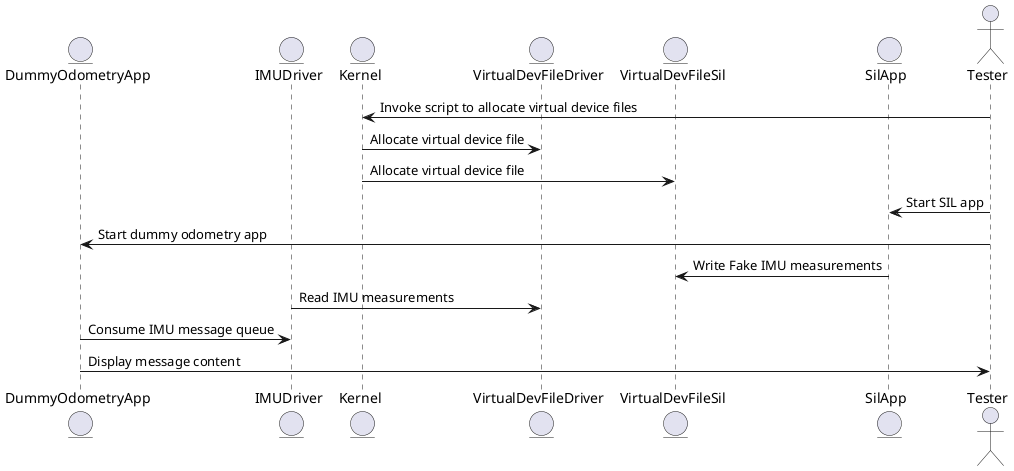 @startuml

entity DummyOdometryApp
entity IMUDriver
entity Kernel
entity VirtualDevFileDriver

entity VirtualDevFileSil
entity SilApp

actor Tester


Tester -> Kernel: Invoke script to allocate virtual device files

Kernel -> VirtualDevFileDriver: Allocate virtual device file
Kernel -> VirtualDevFileSil: Allocate virtual device file

Tester -> SilApp: Start SIL app
Tester -> DummyOdometryApp: Start dummy odometry app

SilApp -> VirtualDevFileSil: Write Fake IMU measurements

IMUDriver -> VirtualDevFileDriver: Read IMU measurements

DummyOdometryApp -> IMUDriver: Consume IMU message queue

DummyOdometryApp -> Tester: Display message content


@enduml
